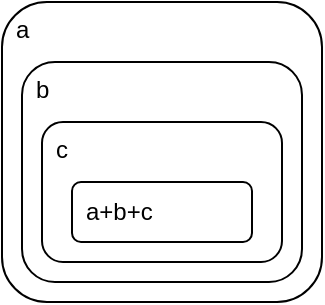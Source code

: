 <mxfile version="14.6.13" type="device"><diagram id="wnQ3H-fZHSIGA7TXtm2f" name="nested"><mxGraphModel dx="1106" dy="737" grid="1" gridSize="10" guides="1" tooltips="1" connect="1" arrows="1" fold="1" page="1" pageScale="1" pageWidth="1100" pageHeight="850" math="0" shadow="0"><root><mxCell id="0"/><mxCell id="1" parent="0"/><mxCell id="T-MtiCqkvd4gtO75V1a8-1" value="a" style="rounded=1;whiteSpace=wrap;html=1;verticalAlign=top;align=left;spacingLeft=5;" vertex="1" parent="1"><mxGeometry x="80" y="80" width="160" height="150" as="geometry"/></mxCell><mxCell id="T-MtiCqkvd4gtO75V1a8-3" value="b" style="rounded=1;whiteSpace=wrap;html=1;verticalAlign=top;align=left;spacingLeft=5;" vertex="1" parent="1"><mxGeometry x="90" y="110" width="140" height="110" as="geometry"/></mxCell><mxCell id="T-MtiCqkvd4gtO75V1a8-2" value="c" style="rounded=1;whiteSpace=wrap;html=1;verticalAlign=top;align=left;spacingLeft=5;" vertex="1" parent="1"><mxGeometry x="100" y="140" width="120" height="70" as="geometry"/></mxCell><mxCell id="T-MtiCqkvd4gtO75V1a8-4" value="a+b+c" style="rounded=1;whiteSpace=wrap;html=1;verticalAlign=middle;align=left;spacingLeft=5;" vertex="1" parent="1"><mxGeometry x="115" y="170" width="90" height="30" as="geometry"/></mxCell></root></mxGraphModel></diagram></mxfile>
